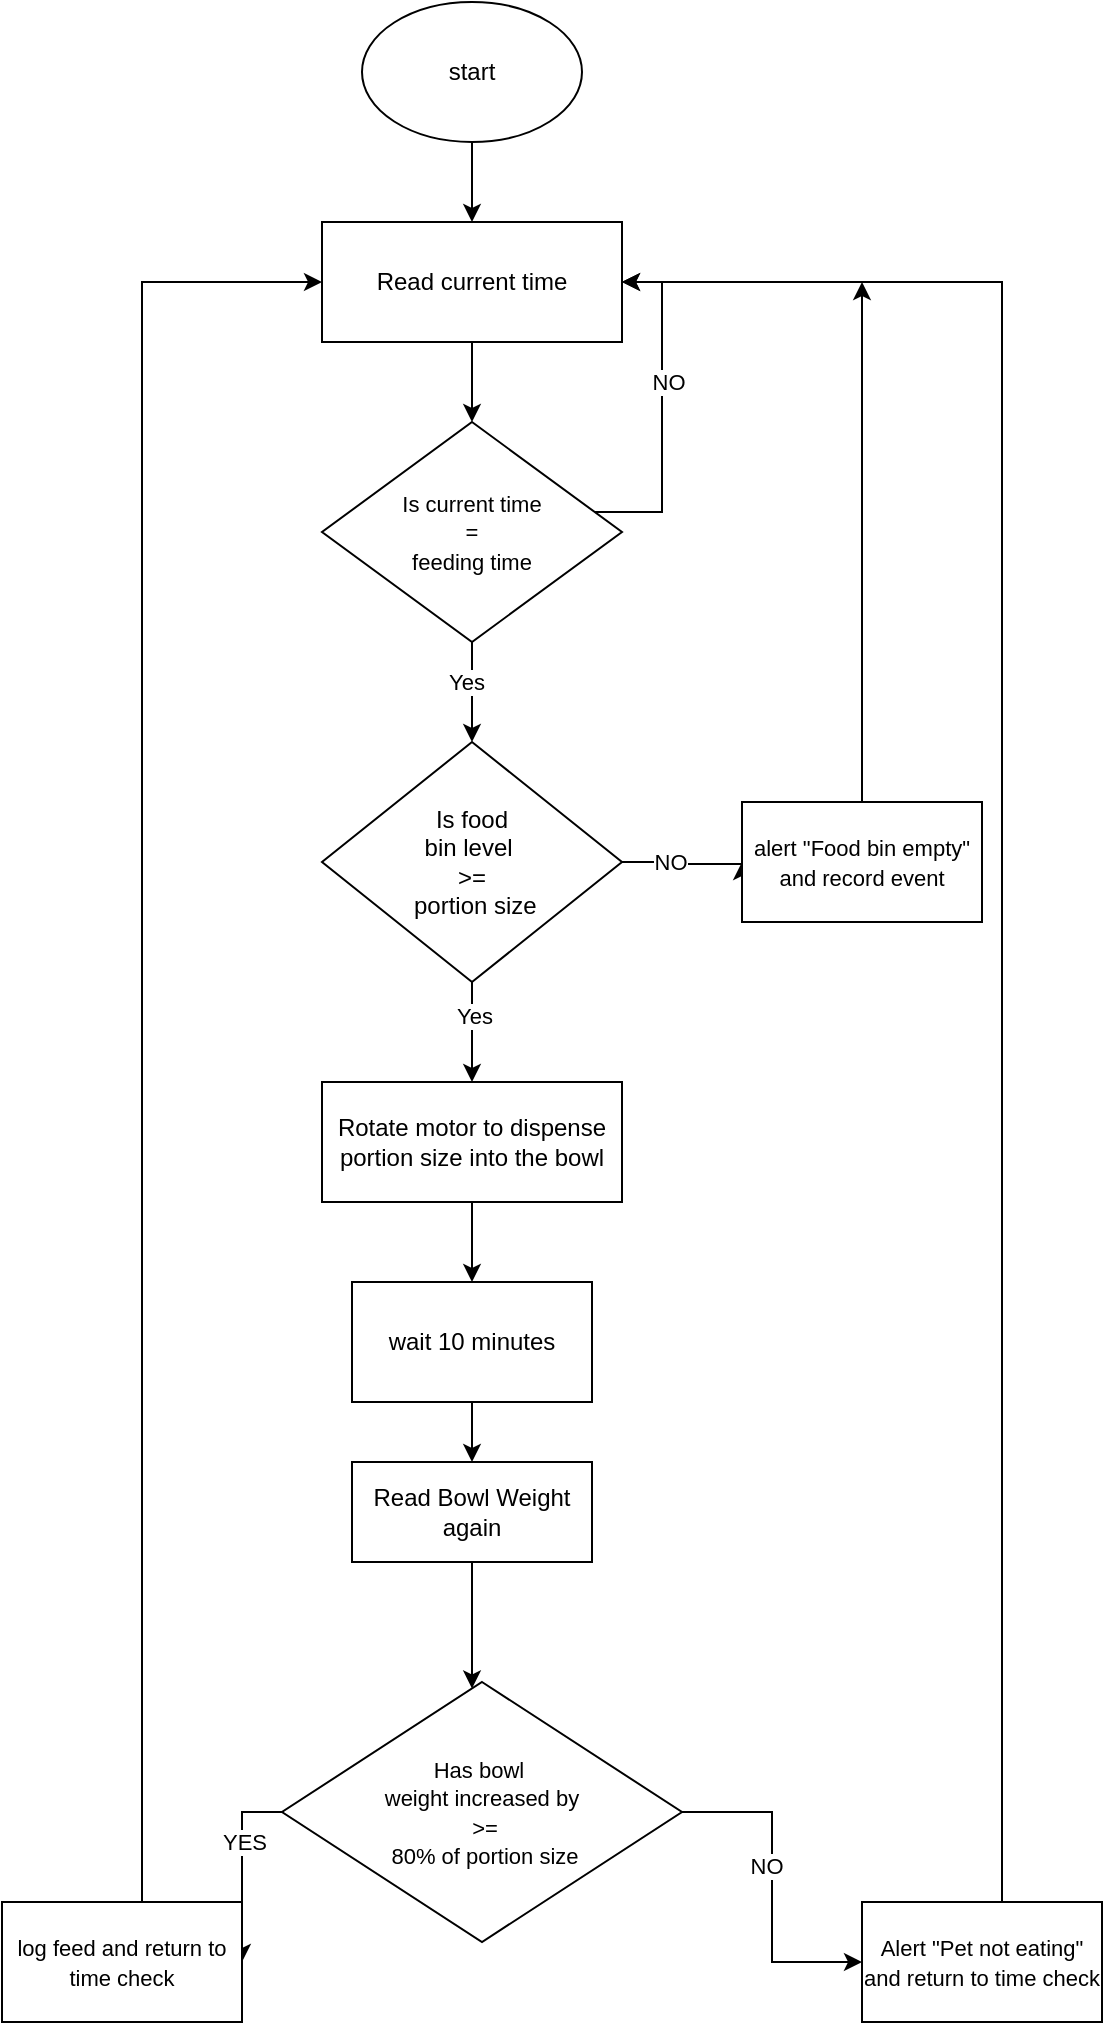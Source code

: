 <mxfile version="28.1.0">
  <diagram name="Page-1" id="ZABttmxCw7B4WiN3h3Vq">
    <mxGraphModel dx="906" dy="458" grid="1" gridSize="10" guides="1" tooltips="1" connect="1" arrows="1" fold="1" page="1" pageScale="1" pageWidth="850" pageHeight="1100" math="0" shadow="0">
      <root>
        <mxCell id="0" />
        <mxCell id="1" parent="0" />
        <mxCell id="Vd0LW1Wgvyxz7WzORMQr-2" style="edgeStyle=orthogonalEdgeStyle;rounded=0;orthogonalLoop=1;jettySize=auto;html=1;" edge="1" parent="1" source="Vd0LW1Wgvyxz7WzORMQr-1">
          <mxGeometry relative="1" as="geometry">
            <mxPoint x="335" y="140" as="targetPoint" />
          </mxGeometry>
        </mxCell>
        <mxCell id="Vd0LW1Wgvyxz7WzORMQr-1" value="start" style="ellipse;whiteSpace=wrap;html=1;" vertex="1" parent="1">
          <mxGeometry x="280" y="30" width="110" height="70" as="geometry" />
        </mxCell>
        <mxCell id="Vd0LW1Wgvyxz7WzORMQr-8" style="edgeStyle=orthogonalEdgeStyle;rounded=0;orthogonalLoop=1;jettySize=auto;html=1;entryX=0.5;entryY=0;entryDx=0;entryDy=0;" edge="1" parent="1" source="Vd0LW1Wgvyxz7WzORMQr-15" target="Vd0LW1Wgvyxz7WzORMQr-9">
          <mxGeometry relative="1" as="geometry">
            <mxPoint x="335" y="290" as="targetPoint" />
            <mxPoint x="335" y="250" as="sourcePoint" />
          </mxGeometry>
        </mxCell>
        <mxCell id="Vd0LW1Wgvyxz7WzORMQr-32" style="edgeStyle=orthogonalEdgeStyle;rounded=0;orthogonalLoop=1;jettySize=auto;html=1;entryX=1;entryY=0.5;entryDx=0;entryDy=0;" edge="1" parent="1" source="Vd0LW1Wgvyxz7WzORMQr-9" target="Vd0LW1Wgvyxz7WzORMQr-15">
          <mxGeometry relative="1" as="geometry">
            <Array as="points">
              <mxPoint x="430" y="285" />
              <mxPoint x="430" y="170" />
            </Array>
          </mxGeometry>
        </mxCell>
        <mxCell id="Vd0LW1Wgvyxz7WzORMQr-43" value="NO" style="edgeLabel;html=1;align=center;verticalAlign=middle;resizable=0;points=[];" vertex="1" connectable="0" parent="Vd0LW1Wgvyxz7WzORMQr-32">
          <mxGeometry x="0.168" y="-3" relative="1" as="geometry">
            <mxPoint as="offset" />
          </mxGeometry>
        </mxCell>
        <mxCell id="Vd0LW1Wgvyxz7WzORMQr-9" value="&lt;font style=&quot;font-size: 11px;&quot;&gt;Is current time&lt;/font&gt;&lt;div&gt;&lt;font style=&quot;font-size: 11px;&quot;&gt;=&lt;/font&gt;&lt;/div&gt;&lt;div&gt;&lt;font style=&quot;font-size: 11px;&quot;&gt;feeding time&lt;/font&gt;&lt;/div&gt;" style="rhombus;whiteSpace=wrap;html=1;" vertex="1" parent="1">
          <mxGeometry x="260" y="240" width="150" height="110" as="geometry" />
        </mxCell>
        <mxCell id="Vd0LW1Wgvyxz7WzORMQr-15" value="Read current time" style="rounded=0;whiteSpace=wrap;html=1;" vertex="1" parent="1">
          <mxGeometry x="260" y="140" width="150" height="60" as="geometry" />
        </mxCell>
        <mxCell id="Vd0LW1Wgvyxz7WzORMQr-16" value="" style="edgeStyle=orthogonalEdgeStyle;rounded=0;orthogonalLoop=1;jettySize=auto;html=1;" edge="1" parent="1" source="Vd0LW1Wgvyxz7WzORMQr-9" target="Vd0LW1Wgvyxz7WzORMQr-14">
          <mxGeometry relative="1" as="geometry">
            <mxPoint x="335" y="500" as="targetPoint" />
            <mxPoint x="335" y="330" as="sourcePoint" />
          </mxGeometry>
        </mxCell>
        <mxCell id="Vd0LW1Wgvyxz7WzORMQr-38" value="Yes" style="edgeLabel;html=1;align=center;verticalAlign=middle;resizable=0;points=[];" vertex="1" connectable="0" parent="Vd0LW1Wgvyxz7WzORMQr-16">
          <mxGeometry x="-0.205" y="-3" relative="1" as="geometry">
            <mxPoint as="offset" />
          </mxGeometry>
        </mxCell>
        <mxCell id="Vd0LW1Wgvyxz7WzORMQr-18" style="edgeStyle=orthogonalEdgeStyle;rounded=0;orthogonalLoop=1;jettySize=auto;html=1;entryX=0.5;entryY=0;entryDx=0;entryDy=0;" edge="1" parent="1" source="Vd0LW1Wgvyxz7WzORMQr-14" target="Vd0LW1Wgvyxz7WzORMQr-17">
          <mxGeometry relative="1" as="geometry" />
        </mxCell>
        <mxCell id="Vd0LW1Wgvyxz7WzORMQr-41" value="Yes" style="edgeLabel;html=1;align=center;verticalAlign=middle;resizable=0;points=[];" vertex="1" connectable="0" parent="Vd0LW1Wgvyxz7WzORMQr-18">
          <mxGeometry x="-0.333" y="1" relative="1" as="geometry">
            <mxPoint as="offset" />
          </mxGeometry>
        </mxCell>
        <mxCell id="Vd0LW1Wgvyxz7WzORMQr-34" style="edgeStyle=orthogonalEdgeStyle;rounded=0;orthogonalLoop=1;jettySize=auto;html=1;entryX=0;entryY=0.5;entryDx=0;entryDy=0;" edge="1" parent="1" source="Vd0LW1Wgvyxz7WzORMQr-14" target="Vd0LW1Wgvyxz7WzORMQr-35">
          <mxGeometry relative="1" as="geometry">
            <mxPoint x="450" y="460" as="targetPoint" />
            <Array as="points">
              <mxPoint x="430" y="460" />
              <mxPoint x="470" y="461" />
            </Array>
          </mxGeometry>
        </mxCell>
        <mxCell id="Vd0LW1Wgvyxz7WzORMQr-42" value="NO" style="edgeLabel;html=1;align=center;verticalAlign=middle;resizable=0;points=[];" vertex="1" connectable="0" parent="Vd0LW1Wgvyxz7WzORMQr-34">
          <mxGeometry x="-0.21" y="1" relative="1" as="geometry">
            <mxPoint as="offset" />
          </mxGeometry>
        </mxCell>
        <mxCell id="Vd0LW1Wgvyxz7WzORMQr-14" value="&lt;span style=&quot;line-height: 107%;&quot;&gt;&lt;font&gt;Is food&lt;br&gt;bin level&amp;nbsp;&lt;/font&gt;&lt;/span&gt;&lt;div&gt;&lt;span style=&quot;line-height: 107%;&quot;&gt;&lt;font&gt;&amp;gt;=&lt;/font&gt;&lt;/span&gt;&lt;/div&gt;&lt;div&gt;&lt;span style=&quot;line-height: 107%;&quot;&gt;&lt;font&gt;&amp;nbsp;portion size&lt;/font&gt;&lt;/span&gt;&lt;/div&gt;" style="rhombus;whiteSpace=wrap;html=1;" vertex="1" parent="1">
          <mxGeometry x="260" y="400" width="150" height="120" as="geometry" />
        </mxCell>
        <mxCell id="Vd0LW1Wgvyxz7WzORMQr-19" style="edgeStyle=orthogonalEdgeStyle;rounded=0;orthogonalLoop=1;jettySize=auto;html=1;entryX=0.5;entryY=0;entryDx=0;entryDy=0;" edge="1" parent="1" source="Vd0LW1Wgvyxz7WzORMQr-17" target="Vd0LW1Wgvyxz7WzORMQr-20">
          <mxGeometry relative="1" as="geometry">
            <mxPoint x="335" y="660" as="targetPoint" />
          </mxGeometry>
        </mxCell>
        <mxCell id="Vd0LW1Wgvyxz7WzORMQr-17" value="Rotate motor to dispense portion size into the bowl" style="rounded=0;whiteSpace=wrap;html=1;" vertex="1" parent="1">
          <mxGeometry x="260" y="570" width="150" height="60" as="geometry" />
        </mxCell>
        <mxCell id="Vd0LW1Wgvyxz7WzORMQr-23" value="" style="edgeStyle=orthogonalEdgeStyle;rounded=0;orthogonalLoop=1;jettySize=auto;html=1;" edge="1" parent="1" source="Vd0LW1Wgvyxz7WzORMQr-20" target="Vd0LW1Wgvyxz7WzORMQr-22">
          <mxGeometry relative="1" as="geometry" />
        </mxCell>
        <mxCell id="Vd0LW1Wgvyxz7WzORMQr-20" value="wait 10 minutes" style="whiteSpace=wrap;html=1;rounded=0;" vertex="1" parent="1">
          <mxGeometry x="275" y="670" width="120" height="60" as="geometry" />
        </mxCell>
        <mxCell id="Vd0LW1Wgvyxz7WzORMQr-25" value="" style="edgeStyle=orthogonalEdgeStyle;rounded=0;orthogonalLoop=1;jettySize=auto;html=1;" edge="1" parent="1" source="Vd0LW1Wgvyxz7WzORMQr-22" target="Vd0LW1Wgvyxz7WzORMQr-24">
          <mxGeometry relative="1" as="geometry">
            <Array as="points">
              <mxPoint x="335" y="850" />
              <mxPoint x="335" y="850" />
            </Array>
          </mxGeometry>
        </mxCell>
        <mxCell id="Vd0LW1Wgvyxz7WzORMQr-22" value="Read Bowl Weight again" style="whiteSpace=wrap;html=1;rounded=0;" vertex="1" parent="1">
          <mxGeometry x="275" y="760" width="120" height="50" as="geometry" />
        </mxCell>
        <mxCell id="Vd0LW1Wgvyxz7WzORMQr-28" value="" style="edgeStyle=orthogonalEdgeStyle;rounded=0;orthogonalLoop=1;jettySize=auto;html=1;" edge="1" parent="1" source="Vd0LW1Wgvyxz7WzORMQr-24" target="Vd0LW1Wgvyxz7WzORMQr-27">
          <mxGeometry relative="1" as="geometry" />
        </mxCell>
        <mxCell id="Vd0LW1Wgvyxz7WzORMQr-44" value="YES" style="edgeLabel;html=1;align=center;verticalAlign=middle;resizable=0;points=[];" vertex="1" connectable="0" parent="Vd0LW1Wgvyxz7WzORMQr-28">
          <mxGeometry x="-0.275" y="1" relative="1" as="geometry">
            <mxPoint as="offset" />
          </mxGeometry>
        </mxCell>
        <mxCell id="Vd0LW1Wgvyxz7WzORMQr-30" value="" style="edgeStyle=orthogonalEdgeStyle;rounded=0;orthogonalLoop=1;jettySize=auto;html=1;" edge="1" parent="1" source="Vd0LW1Wgvyxz7WzORMQr-24" target="Vd0LW1Wgvyxz7WzORMQr-29">
          <mxGeometry relative="1" as="geometry" />
        </mxCell>
        <mxCell id="Vd0LW1Wgvyxz7WzORMQr-45" value="NO" style="edgeLabel;html=1;align=center;verticalAlign=middle;resizable=0;points=[];" vertex="1" connectable="0" parent="Vd0LW1Wgvyxz7WzORMQr-30">
          <mxGeometry x="-0.125" y="-3" relative="1" as="geometry">
            <mxPoint as="offset" />
          </mxGeometry>
        </mxCell>
        <mxCell id="Vd0LW1Wgvyxz7WzORMQr-24" value="&lt;span style=&quot;line-height: 107%;&quot;&gt;&lt;font style=&quot;font-size: 11px;&quot;&gt;Has bowl&amp;nbsp;&lt;/font&gt;&lt;/span&gt;&lt;div&gt;&lt;span style=&quot;line-height: 107%;&quot;&gt;&lt;font style=&quot;font-size: 11px;&quot;&gt;weight increased by&lt;/font&gt;&lt;/span&gt;&lt;/div&gt;&lt;div&gt;&lt;span style=&quot;line-height: 107%;&quot;&gt;&lt;font style=&quot;font-size: 11px;&quot;&gt;&amp;nbsp;&amp;gt;=&lt;/font&gt;&lt;/span&gt;&lt;/div&gt;&lt;div&gt;&lt;span style=&quot;line-height: 107%;&quot;&gt;&lt;font style=&quot;font-size: 11px;&quot;&gt;&amp;nbsp;80% of portion size&lt;/font&gt;&lt;/span&gt;&lt;/div&gt;" style="rhombus;whiteSpace=wrap;html=1;rounded=0;" vertex="1" parent="1">
          <mxGeometry x="240" y="870" width="200" height="130" as="geometry" />
        </mxCell>
        <mxCell id="Vd0LW1Wgvyxz7WzORMQr-31" style="edgeStyle=orthogonalEdgeStyle;rounded=0;orthogonalLoop=1;jettySize=auto;html=1;entryX=0;entryY=0.5;entryDx=0;entryDy=0;" edge="1" parent="1" source="Vd0LW1Wgvyxz7WzORMQr-27" target="Vd0LW1Wgvyxz7WzORMQr-15">
          <mxGeometry relative="1" as="geometry">
            <Array as="points">
              <mxPoint x="170" y="170" />
            </Array>
          </mxGeometry>
        </mxCell>
        <mxCell id="Vd0LW1Wgvyxz7WzORMQr-27" value="&lt;font style=&quot;font-size: 11px;&quot;&gt;log feed and return to time check&lt;/font&gt;" style="whiteSpace=wrap;html=1;rounded=0;" vertex="1" parent="1">
          <mxGeometry x="100" y="980" width="120" height="60" as="geometry" />
        </mxCell>
        <mxCell id="Vd0LW1Wgvyxz7WzORMQr-33" style="edgeStyle=orthogonalEdgeStyle;rounded=0;orthogonalLoop=1;jettySize=auto;html=1;entryX=1;entryY=0.5;entryDx=0;entryDy=0;" edge="1" parent="1" source="Vd0LW1Wgvyxz7WzORMQr-29" target="Vd0LW1Wgvyxz7WzORMQr-15">
          <mxGeometry relative="1" as="geometry">
            <Array as="points">
              <mxPoint x="600" y="170" />
            </Array>
          </mxGeometry>
        </mxCell>
        <mxCell id="Vd0LW1Wgvyxz7WzORMQr-29" value="&lt;font style=&quot;font-size: 11px;&quot;&gt;Alert &quot;Pet not eating&quot; and return to time check&lt;/font&gt;" style="whiteSpace=wrap;html=1;rounded=0;" vertex="1" parent="1">
          <mxGeometry x="530" y="980" width="120" height="60" as="geometry" />
        </mxCell>
        <mxCell id="Vd0LW1Wgvyxz7WzORMQr-47" style="edgeStyle=orthogonalEdgeStyle;rounded=0;orthogonalLoop=1;jettySize=auto;html=1;" edge="1" parent="1" source="Vd0LW1Wgvyxz7WzORMQr-35">
          <mxGeometry relative="1" as="geometry">
            <mxPoint x="530" y="170" as="targetPoint" />
            <Array as="points">
              <mxPoint x="530" y="180" />
              <mxPoint x="530" y="180" />
            </Array>
          </mxGeometry>
        </mxCell>
        <mxCell id="Vd0LW1Wgvyxz7WzORMQr-35" value="&lt;font style=&quot;font-size: 11px;&quot;&gt;alert &quot;Food bin empty&quot; and record event&lt;/font&gt;" style="rounded=0;whiteSpace=wrap;html=1;" vertex="1" parent="1">
          <mxGeometry x="470" y="430" width="120" height="60" as="geometry" />
        </mxCell>
        <mxCell id="Vd0LW1Wgvyxz7WzORMQr-37" value="&lt;div&gt;&lt;br&gt;&lt;/div&gt;" style="text;html=1;align=center;verticalAlign=middle;resizable=0;points=[];autosize=1;strokeColor=none;fillColor=none;" vertex="1" parent="1">
          <mxGeometry x="420" y="218" width="20" height="30" as="geometry" />
        </mxCell>
      </root>
    </mxGraphModel>
  </diagram>
</mxfile>
